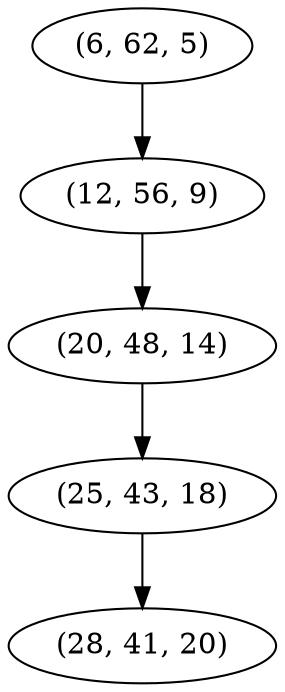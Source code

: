 digraph tree {
    "(6, 62, 5)";
    "(12, 56, 9)";
    "(20, 48, 14)";
    "(25, 43, 18)";
    "(28, 41, 20)";
    "(6, 62, 5)" -> "(12, 56, 9)";
    "(12, 56, 9)" -> "(20, 48, 14)";
    "(20, 48, 14)" -> "(25, 43, 18)";
    "(25, 43, 18)" -> "(28, 41, 20)";
}
